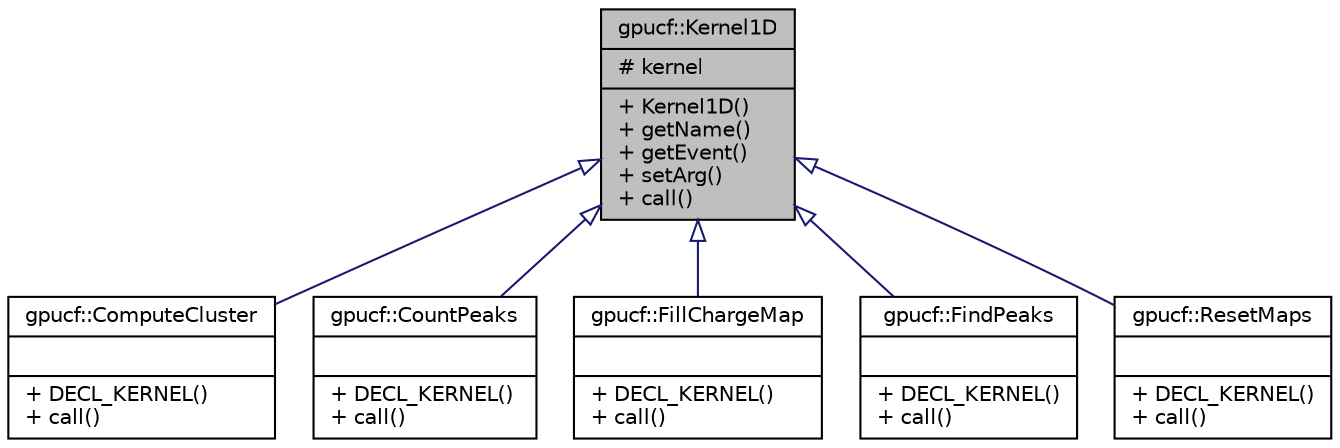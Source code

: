 digraph "gpucf::Kernel1D"
{
 // INTERACTIVE_SVG=YES
  bgcolor="transparent";
  edge [fontname="Helvetica",fontsize="10",labelfontname="Helvetica",labelfontsize="10"];
  node [fontname="Helvetica",fontsize="10",shape=record];
  Node1 [label="{gpucf::Kernel1D\n|# kernel\l|+ Kernel1D()\l+ getName()\l+ getEvent()\l+ setArg()\l+ call()\l}",height=0.2,width=0.4,color="black", fillcolor="grey75", style="filled", fontcolor="black"];
  Node1 -> Node2 [dir="back",color="midnightblue",fontsize="10",style="solid",arrowtail="onormal",fontname="Helvetica"];
  Node2 [label="{gpucf::ComputeCluster\n||+ DECL_KERNEL()\l+ call()\l}",height=0.2,width=0.4,color="black",URL="$db/d3d/classgpucf_1_1ComputeCluster.html"];
  Node1 -> Node3 [dir="back",color="midnightblue",fontsize="10",style="solid",arrowtail="onormal",fontname="Helvetica"];
  Node3 [label="{gpucf::CountPeaks\n||+ DECL_KERNEL()\l+ call()\l}",height=0.2,width=0.4,color="black",URL="$d8/d88/classgpucf_1_1CountPeaks.html"];
  Node1 -> Node4 [dir="back",color="midnightblue",fontsize="10",style="solid",arrowtail="onormal",fontname="Helvetica"];
  Node4 [label="{gpucf::FillChargeMap\n||+ DECL_KERNEL()\l+ call()\l}",height=0.2,width=0.4,color="black",URL="$d8/de4/classgpucf_1_1FillChargeMap.html"];
  Node1 -> Node5 [dir="back",color="midnightblue",fontsize="10",style="solid",arrowtail="onormal",fontname="Helvetica"];
  Node5 [label="{gpucf::FindPeaks\n||+ DECL_KERNEL()\l+ call()\l}",height=0.2,width=0.4,color="black",URL="$d7/d29/classgpucf_1_1FindPeaks.html"];
  Node1 -> Node6 [dir="back",color="midnightblue",fontsize="10",style="solid",arrowtail="onormal",fontname="Helvetica"];
  Node6 [label="{gpucf::ResetMaps\n||+ DECL_KERNEL()\l+ call()\l}",height=0.2,width=0.4,color="black",URL="$d8/d9f/classgpucf_1_1ResetMaps.html"];
}
